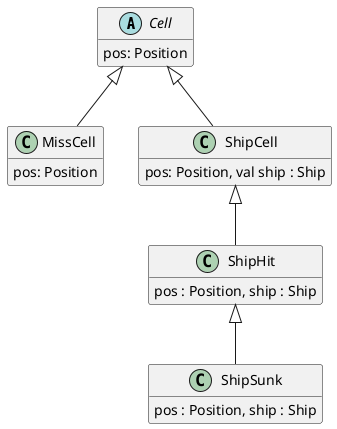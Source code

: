 @startuml

hide empty members

abstract class Cell{
    pos: Position
}
Cell <|-down- MissCell
Cell <|-down- ShipCell

class MissCell{
pos: Position
}

class ShipCell{
pos: Position, val ship : Ship
}
ShipCell <|-down- ShipHit

class ShipHit{
pos : Position, ship : Ship
}
ShipHit <|-down- ShipSunk

class ShipSunk{
pos : Position, ship : Ship
}

@enduml